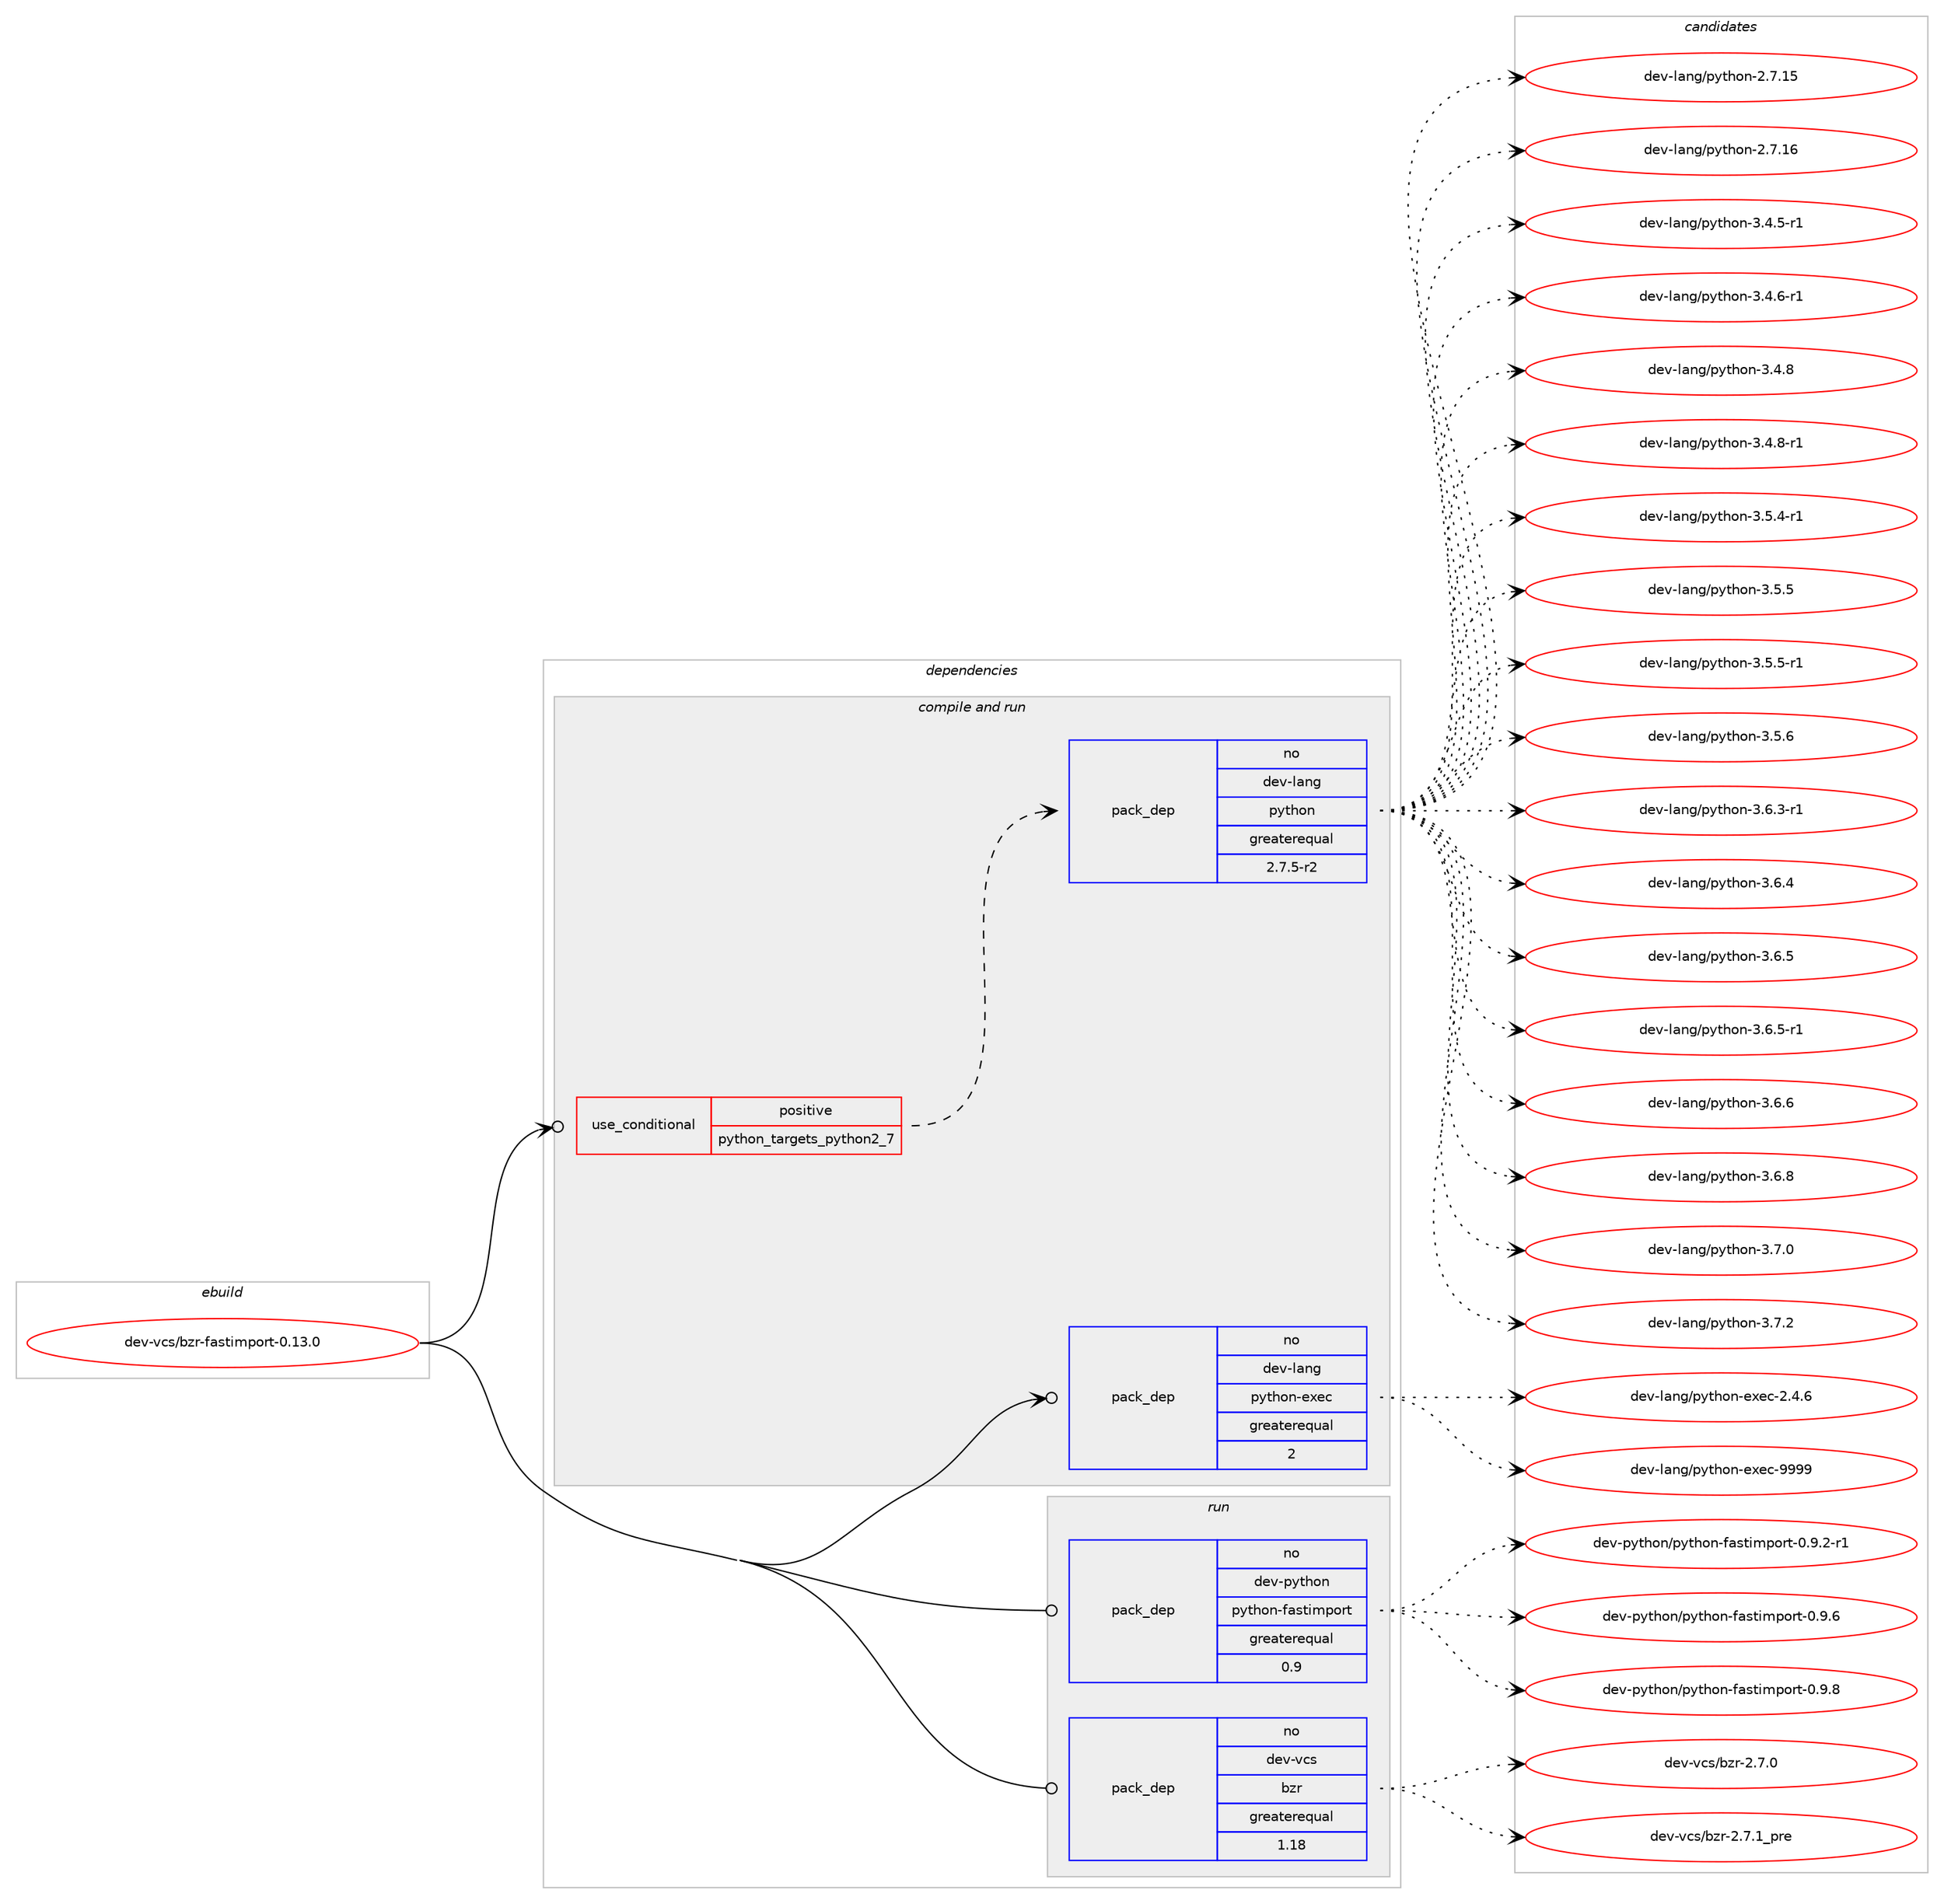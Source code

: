 digraph prolog {

# *************
# Graph options
# *************

newrank=true;
concentrate=true;
compound=true;
graph [rankdir=LR,fontname=Helvetica,fontsize=10,ranksep=1.5];#, ranksep=2.5, nodesep=0.2];
edge  [arrowhead=vee];
node  [fontname=Helvetica,fontsize=10];

# **********
# The ebuild
# **********

subgraph cluster_leftcol {
color=gray;
rank=same;
label=<<i>ebuild</i>>;
id [label="dev-vcs/bzr-fastimport-0.13.0", color=red, width=4, href="../dev-vcs/bzr-fastimport-0.13.0.svg"];
}

# ****************
# The dependencies
# ****************

subgraph cluster_midcol {
color=gray;
label=<<i>dependencies</i>>;
subgraph cluster_compile {
fillcolor="#eeeeee";
style=filled;
label=<<i>compile</i>>;
}
subgraph cluster_compileandrun {
fillcolor="#eeeeee";
style=filled;
label=<<i>compile and run</i>>;
subgraph cond425272 {
dependency1550120 [label=<<TABLE BORDER="0" CELLBORDER="1" CELLSPACING="0" CELLPADDING="4"><TR><TD ROWSPAN="3" CELLPADDING="10">use_conditional</TD></TR><TR><TD>positive</TD></TR><TR><TD>python_targets_python2_7</TD></TR></TABLE>>, shape=none, color=red];
subgraph pack1101106 {
dependency1550121 [label=<<TABLE BORDER="0" CELLBORDER="1" CELLSPACING="0" CELLPADDING="4" WIDTH="220"><TR><TD ROWSPAN="6" CELLPADDING="30">pack_dep</TD></TR><TR><TD WIDTH="110">no</TD></TR><TR><TD>dev-lang</TD></TR><TR><TD>python</TD></TR><TR><TD>greaterequal</TD></TR><TR><TD>2.7.5-r2</TD></TR></TABLE>>, shape=none, color=blue];
}
dependency1550120:e -> dependency1550121:w [weight=20,style="dashed",arrowhead="vee"];
}
id:e -> dependency1550120:w [weight=20,style="solid",arrowhead="odotvee"];
subgraph pack1101107 {
dependency1550122 [label=<<TABLE BORDER="0" CELLBORDER="1" CELLSPACING="0" CELLPADDING="4" WIDTH="220"><TR><TD ROWSPAN="6" CELLPADDING="30">pack_dep</TD></TR><TR><TD WIDTH="110">no</TD></TR><TR><TD>dev-lang</TD></TR><TR><TD>python-exec</TD></TR><TR><TD>greaterequal</TD></TR><TR><TD>2</TD></TR></TABLE>>, shape=none, color=blue];
}
id:e -> dependency1550122:w [weight=20,style="solid",arrowhead="odotvee"];
}
subgraph cluster_run {
fillcolor="#eeeeee";
style=filled;
label=<<i>run</i>>;
subgraph pack1101108 {
dependency1550123 [label=<<TABLE BORDER="0" CELLBORDER="1" CELLSPACING="0" CELLPADDING="4" WIDTH="220"><TR><TD ROWSPAN="6" CELLPADDING="30">pack_dep</TD></TR><TR><TD WIDTH="110">no</TD></TR><TR><TD>dev-python</TD></TR><TR><TD>python-fastimport</TD></TR><TR><TD>greaterequal</TD></TR><TR><TD>0.9</TD></TR></TABLE>>, shape=none, color=blue];
}
id:e -> dependency1550123:w [weight=20,style="solid",arrowhead="odot"];
subgraph pack1101109 {
dependency1550124 [label=<<TABLE BORDER="0" CELLBORDER="1" CELLSPACING="0" CELLPADDING="4" WIDTH="220"><TR><TD ROWSPAN="6" CELLPADDING="30">pack_dep</TD></TR><TR><TD WIDTH="110">no</TD></TR><TR><TD>dev-vcs</TD></TR><TR><TD>bzr</TD></TR><TR><TD>greaterequal</TD></TR><TR><TD>1.18</TD></TR></TABLE>>, shape=none, color=blue];
}
id:e -> dependency1550124:w [weight=20,style="solid",arrowhead="odot"];
}
}

# **************
# The candidates
# **************

subgraph cluster_choices {
rank=same;
color=gray;
label=<<i>candidates</i>>;

subgraph choice1101106 {
color=black;
nodesep=1;
choice10010111845108971101034711212111610411111045504655464953 [label="dev-lang/python-2.7.15", color=red, width=4,href="../dev-lang/python-2.7.15.svg"];
choice10010111845108971101034711212111610411111045504655464954 [label="dev-lang/python-2.7.16", color=red, width=4,href="../dev-lang/python-2.7.16.svg"];
choice1001011184510897110103471121211161041111104551465246534511449 [label="dev-lang/python-3.4.5-r1", color=red, width=4,href="../dev-lang/python-3.4.5-r1.svg"];
choice1001011184510897110103471121211161041111104551465246544511449 [label="dev-lang/python-3.4.6-r1", color=red, width=4,href="../dev-lang/python-3.4.6-r1.svg"];
choice100101118451089711010347112121116104111110455146524656 [label="dev-lang/python-3.4.8", color=red, width=4,href="../dev-lang/python-3.4.8.svg"];
choice1001011184510897110103471121211161041111104551465246564511449 [label="dev-lang/python-3.4.8-r1", color=red, width=4,href="../dev-lang/python-3.4.8-r1.svg"];
choice1001011184510897110103471121211161041111104551465346524511449 [label="dev-lang/python-3.5.4-r1", color=red, width=4,href="../dev-lang/python-3.5.4-r1.svg"];
choice100101118451089711010347112121116104111110455146534653 [label="dev-lang/python-3.5.5", color=red, width=4,href="../dev-lang/python-3.5.5.svg"];
choice1001011184510897110103471121211161041111104551465346534511449 [label="dev-lang/python-3.5.5-r1", color=red, width=4,href="../dev-lang/python-3.5.5-r1.svg"];
choice100101118451089711010347112121116104111110455146534654 [label="dev-lang/python-3.5.6", color=red, width=4,href="../dev-lang/python-3.5.6.svg"];
choice1001011184510897110103471121211161041111104551465446514511449 [label="dev-lang/python-3.6.3-r1", color=red, width=4,href="../dev-lang/python-3.6.3-r1.svg"];
choice100101118451089711010347112121116104111110455146544652 [label="dev-lang/python-3.6.4", color=red, width=4,href="../dev-lang/python-3.6.4.svg"];
choice100101118451089711010347112121116104111110455146544653 [label="dev-lang/python-3.6.5", color=red, width=4,href="../dev-lang/python-3.6.5.svg"];
choice1001011184510897110103471121211161041111104551465446534511449 [label="dev-lang/python-3.6.5-r1", color=red, width=4,href="../dev-lang/python-3.6.5-r1.svg"];
choice100101118451089711010347112121116104111110455146544654 [label="dev-lang/python-3.6.6", color=red, width=4,href="../dev-lang/python-3.6.6.svg"];
choice100101118451089711010347112121116104111110455146544656 [label="dev-lang/python-3.6.8", color=red, width=4,href="../dev-lang/python-3.6.8.svg"];
choice100101118451089711010347112121116104111110455146554648 [label="dev-lang/python-3.7.0", color=red, width=4,href="../dev-lang/python-3.7.0.svg"];
choice100101118451089711010347112121116104111110455146554650 [label="dev-lang/python-3.7.2", color=red, width=4,href="../dev-lang/python-3.7.2.svg"];
dependency1550121:e -> choice10010111845108971101034711212111610411111045504655464953:w [style=dotted,weight="100"];
dependency1550121:e -> choice10010111845108971101034711212111610411111045504655464954:w [style=dotted,weight="100"];
dependency1550121:e -> choice1001011184510897110103471121211161041111104551465246534511449:w [style=dotted,weight="100"];
dependency1550121:e -> choice1001011184510897110103471121211161041111104551465246544511449:w [style=dotted,weight="100"];
dependency1550121:e -> choice100101118451089711010347112121116104111110455146524656:w [style=dotted,weight="100"];
dependency1550121:e -> choice1001011184510897110103471121211161041111104551465246564511449:w [style=dotted,weight="100"];
dependency1550121:e -> choice1001011184510897110103471121211161041111104551465346524511449:w [style=dotted,weight="100"];
dependency1550121:e -> choice100101118451089711010347112121116104111110455146534653:w [style=dotted,weight="100"];
dependency1550121:e -> choice1001011184510897110103471121211161041111104551465346534511449:w [style=dotted,weight="100"];
dependency1550121:e -> choice100101118451089711010347112121116104111110455146534654:w [style=dotted,weight="100"];
dependency1550121:e -> choice1001011184510897110103471121211161041111104551465446514511449:w [style=dotted,weight="100"];
dependency1550121:e -> choice100101118451089711010347112121116104111110455146544652:w [style=dotted,weight="100"];
dependency1550121:e -> choice100101118451089711010347112121116104111110455146544653:w [style=dotted,weight="100"];
dependency1550121:e -> choice1001011184510897110103471121211161041111104551465446534511449:w [style=dotted,weight="100"];
dependency1550121:e -> choice100101118451089711010347112121116104111110455146544654:w [style=dotted,weight="100"];
dependency1550121:e -> choice100101118451089711010347112121116104111110455146544656:w [style=dotted,weight="100"];
dependency1550121:e -> choice100101118451089711010347112121116104111110455146554648:w [style=dotted,weight="100"];
dependency1550121:e -> choice100101118451089711010347112121116104111110455146554650:w [style=dotted,weight="100"];
}
subgraph choice1101107 {
color=black;
nodesep=1;
choice1001011184510897110103471121211161041111104510112010199455046524654 [label="dev-lang/python-exec-2.4.6", color=red, width=4,href="../dev-lang/python-exec-2.4.6.svg"];
choice10010111845108971101034711212111610411111045101120101994557575757 [label="dev-lang/python-exec-9999", color=red, width=4,href="../dev-lang/python-exec-9999.svg"];
dependency1550122:e -> choice1001011184510897110103471121211161041111104510112010199455046524654:w [style=dotted,weight="100"];
dependency1550122:e -> choice10010111845108971101034711212111610411111045101120101994557575757:w [style=dotted,weight="100"];
}
subgraph choice1101108 {
color=black;
nodesep=1;
choice100101118451121211161041111104711212111610411111045102971151161051091121111141164548465746504511449 [label="dev-python/python-fastimport-0.9.2-r1", color=red, width=4,href="../dev-python/python-fastimport-0.9.2-r1.svg"];
choice10010111845112121116104111110471121211161041111104510297115116105109112111114116454846574654 [label="dev-python/python-fastimport-0.9.6", color=red, width=4,href="../dev-python/python-fastimport-0.9.6.svg"];
choice10010111845112121116104111110471121211161041111104510297115116105109112111114116454846574656 [label="dev-python/python-fastimport-0.9.8", color=red, width=4,href="../dev-python/python-fastimport-0.9.8.svg"];
dependency1550123:e -> choice100101118451121211161041111104711212111610411111045102971151161051091121111141164548465746504511449:w [style=dotted,weight="100"];
dependency1550123:e -> choice10010111845112121116104111110471121211161041111104510297115116105109112111114116454846574654:w [style=dotted,weight="100"];
dependency1550123:e -> choice10010111845112121116104111110471121211161041111104510297115116105109112111114116454846574656:w [style=dotted,weight="100"];
}
subgraph choice1101109 {
color=black;
nodesep=1;
choice10010111845118991154798122114455046554648 [label="dev-vcs/bzr-2.7.0", color=red, width=4,href="../dev-vcs/bzr-2.7.0.svg"];
choice1001011184511899115479812211445504655464995112114101 [label="dev-vcs/bzr-2.7.1_pre", color=red, width=4,href="../dev-vcs/bzr-2.7.1_pre.svg"];
dependency1550124:e -> choice10010111845118991154798122114455046554648:w [style=dotted,weight="100"];
dependency1550124:e -> choice1001011184511899115479812211445504655464995112114101:w [style=dotted,weight="100"];
}
}

}
